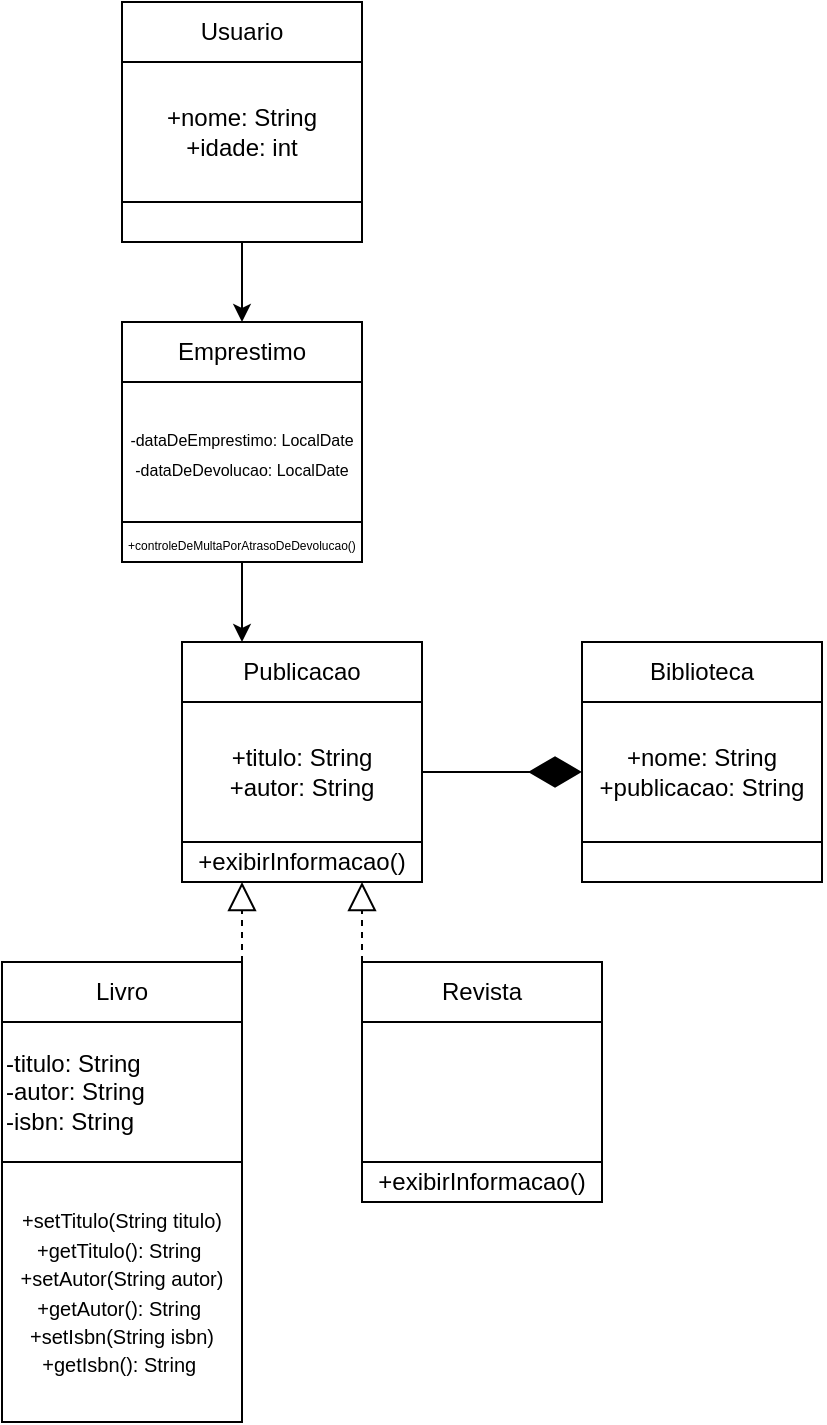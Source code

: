 <mxfile version="28.2.5">
  <diagram name="Página-1" id="rYaQr-xI2JrS_xAo6EkZ">
    <mxGraphModel dx="1396" dy="792" grid="1" gridSize="10" guides="1" tooltips="1" connect="1" arrows="1" fold="1" page="1" pageScale="1" pageWidth="827" pageHeight="1169" math="0" shadow="0">
      <root>
        <mxCell id="0" />
        <mxCell id="1" parent="0" />
        <mxCell id="1uuHPjt_Pnw_KstDfJXk-10" value="" style="rounded=0;whiteSpace=wrap;html=1;" parent="1" vertex="1">
          <mxGeometry x="350" y="480" width="120" height="230" as="geometry" />
        </mxCell>
        <mxCell id="1uuHPjt_Pnw_KstDfJXk-11" value="" style="endArrow=none;html=1;rounded=0;" parent="1" edge="1">
          <mxGeometry width="50" height="50" relative="1" as="geometry">
            <mxPoint x="350" y="510" as="sourcePoint" />
            <mxPoint x="470" y="510" as="targetPoint" />
          </mxGeometry>
        </mxCell>
        <mxCell id="1uuHPjt_Pnw_KstDfJXk-12" value="" style="endArrow=none;html=1;rounded=0;" parent="1" edge="1">
          <mxGeometry width="50" height="50" relative="1" as="geometry">
            <mxPoint x="350" y="580" as="sourcePoint" />
            <mxPoint x="470" y="580" as="targetPoint" />
          </mxGeometry>
        </mxCell>
        <mxCell id="1uuHPjt_Pnw_KstDfJXk-13" value="Livro" style="text;html=1;align=center;verticalAlign=middle;whiteSpace=wrap;rounded=0;" parent="1" vertex="1">
          <mxGeometry x="355" y="480" width="110" height="30" as="geometry" />
        </mxCell>
        <mxCell id="1uuHPjt_Pnw_KstDfJXk-14" value="-titulo: String&lt;div&gt;-autor: String&lt;/div&gt;&lt;div&gt;-isbn: String&lt;/div&gt;" style="text;html=1;align=left;verticalAlign=middle;whiteSpace=wrap;rounded=0;" parent="1" vertex="1">
          <mxGeometry x="350" y="510" width="120" height="70" as="geometry" />
        </mxCell>
        <mxCell id="1uuHPjt_Pnw_KstDfJXk-20" value="&lt;font style=&quot;font-size: 10px;&quot;&gt;+setTitulo(String titulo)&lt;/font&gt;&lt;div&gt;&lt;span style=&quot;font-size: 10px;&quot;&gt;+getTitulo(): String&amp;nbsp;&lt;/span&gt;&lt;/div&gt;&lt;div&gt;&lt;font style=&quot;font-size: 10px;&quot;&gt;+setAutor(String autor)&lt;/font&gt;&lt;div&gt;&lt;span style=&quot;font-size: 10px;&quot;&gt;+getAutor(): String&amp;nbsp;&lt;/span&gt;&lt;/div&gt;&lt;/div&gt;&lt;div&gt;&lt;font style=&quot;font-size: 10px;&quot;&gt;+setIsbn(String isbn)&lt;/font&gt;&lt;div&gt;&lt;span style=&quot;font-size: 10px;&quot;&gt;+getIsbn(): String&amp;nbsp;&lt;/span&gt;&lt;/div&gt;&lt;/div&gt;" style="text;html=1;align=center;verticalAlign=middle;whiteSpace=wrap;rounded=0;" parent="1" vertex="1">
          <mxGeometry x="350" y="580" width="120" height="130" as="geometry" />
        </mxCell>
        <mxCell id="1uuHPjt_Pnw_KstDfJXk-26" value="" style="rounded=0;whiteSpace=wrap;html=1;" parent="1" vertex="1">
          <mxGeometry x="410" y="160" width="120" height="120" as="geometry" />
        </mxCell>
        <mxCell id="1uuHPjt_Pnw_KstDfJXk-27" value="" style="endArrow=none;html=1;rounded=0;" parent="1" edge="1">
          <mxGeometry width="50" height="50" relative="1" as="geometry">
            <mxPoint x="410" y="190" as="sourcePoint" />
            <mxPoint x="530" y="190" as="targetPoint" />
          </mxGeometry>
        </mxCell>
        <mxCell id="1uuHPjt_Pnw_KstDfJXk-28" value="" style="endArrow=none;html=1;rounded=0;" parent="1" edge="1">
          <mxGeometry width="50" height="50" relative="1" as="geometry">
            <mxPoint x="410" y="260" as="sourcePoint" />
            <mxPoint x="530" y="260" as="targetPoint" />
          </mxGeometry>
        </mxCell>
        <mxCell id="1uuHPjt_Pnw_KstDfJXk-29" value="Emprestimo" style="text;html=1;align=center;verticalAlign=middle;whiteSpace=wrap;rounded=0;" parent="1" vertex="1">
          <mxGeometry x="410" y="160" width="120" height="30" as="geometry" />
        </mxCell>
        <mxCell id="1uuHPjt_Pnw_KstDfJXk-31" value="&lt;font style=&quot;font-size: 8px;&quot;&gt;-dataDeEmprestimo: LocalDate&lt;/font&gt;&lt;div&gt;&lt;font style=&quot;font-size: 8px;&quot;&gt;-dataDeDevolucao: LocalDate&lt;/font&gt;&lt;/div&gt;" style="text;html=1;align=center;verticalAlign=middle;whiteSpace=wrap;rounded=0;" parent="1" vertex="1">
          <mxGeometry x="410" y="190" width="120" height="70" as="geometry" />
        </mxCell>
        <mxCell id="1uuHPjt_Pnw_KstDfJXk-32" value="&lt;font style=&quot;font-size: 6px;&quot;&gt;+controleDeMultaPorAtrasoDeDevolucao()&lt;/font&gt;" style="text;html=1;align=center;verticalAlign=middle;whiteSpace=wrap;rounded=0;" parent="1" vertex="1">
          <mxGeometry x="410" y="260" width="120" height="20" as="geometry" />
        </mxCell>
        <mxCell id="1uuHPjt_Pnw_KstDfJXk-33" value="" style="rounded=0;whiteSpace=wrap;html=1;" parent="1" vertex="1">
          <mxGeometry x="440" y="320" width="120" height="120" as="geometry" />
        </mxCell>
        <mxCell id="1uuHPjt_Pnw_KstDfJXk-34" value="" style="endArrow=none;html=1;rounded=0;" parent="1" edge="1">
          <mxGeometry width="50" height="50" relative="1" as="geometry">
            <mxPoint x="440" y="350" as="sourcePoint" />
            <mxPoint x="560" y="350" as="targetPoint" />
          </mxGeometry>
        </mxCell>
        <mxCell id="1uuHPjt_Pnw_KstDfJXk-35" value="" style="endArrow=none;html=1;rounded=0;" parent="1" edge="1">
          <mxGeometry width="50" height="50" relative="1" as="geometry">
            <mxPoint x="440" y="420" as="sourcePoint" />
            <mxPoint x="560" y="420" as="targetPoint" />
          </mxGeometry>
        </mxCell>
        <mxCell id="1uuHPjt_Pnw_KstDfJXk-36" value="Publicacao" style="text;html=1;align=center;verticalAlign=middle;whiteSpace=wrap;rounded=0;" parent="1" vertex="1">
          <mxGeometry x="440" y="320" width="120" height="30" as="geometry" />
        </mxCell>
        <mxCell id="1uuHPjt_Pnw_KstDfJXk-37" value="" style="endArrow=classic;html=1;rounded=0;exitX=0.5;exitY=1;exitDx=0;exitDy=0;entryX=0.25;entryY=0;entryDx=0;entryDy=0;" parent="1" source="1uuHPjt_Pnw_KstDfJXk-32" target="1uuHPjt_Pnw_KstDfJXk-36" edge="1">
          <mxGeometry width="50" height="50" relative="1" as="geometry">
            <mxPoint x="220" y="400" as="sourcePoint" />
            <mxPoint x="270" y="350" as="targetPoint" />
          </mxGeometry>
        </mxCell>
        <mxCell id="1uuHPjt_Pnw_KstDfJXk-38" value="+titulo: String&lt;div&gt;+autor: String&lt;/div&gt;" style="text;html=1;align=center;verticalAlign=middle;whiteSpace=wrap;rounded=0;" parent="1" vertex="1">
          <mxGeometry x="440" y="350" width="120" height="70" as="geometry" />
        </mxCell>
        <mxCell id="1uuHPjt_Pnw_KstDfJXk-39" value="+exibirInformacao()" style="text;html=1;align=center;verticalAlign=middle;whiteSpace=wrap;rounded=0;" parent="1" vertex="1">
          <mxGeometry x="440" y="420" width="120" height="20" as="geometry" />
        </mxCell>
        <mxCell id="1uuHPjt_Pnw_KstDfJXk-40" value="" style="rounded=0;whiteSpace=wrap;html=1;" parent="1" vertex="1">
          <mxGeometry x="410" width="120" height="120" as="geometry" />
        </mxCell>
        <mxCell id="1uuHPjt_Pnw_KstDfJXk-41" value="" style="endArrow=none;html=1;rounded=0;" parent="1" edge="1">
          <mxGeometry width="50" height="50" relative="1" as="geometry">
            <mxPoint x="410" y="30" as="sourcePoint" />
            <mxPoint x="530" y="30" as="targetPoint" />
          </mxGeometry>
        </mxCell>
        <mxCell id="1uuHPjt_Pnw_KstDfJXk-42" value="" style="endArrow=none;html=1;rounded=0;" parent="1" edge="1">
          <mxGeometry width="50" height="50" relative="1" as="geometry">
            <mxPoint x="410" y="100" as="sourcePoint" />
            <mxPoint x="530" y="100" as="targetPoint" />
          </mxGeometry>
        </mxCell>
        <mxCell id="1uuHPjt_Pnw_KstDfJXk-43" value="Usuario" style="text;html=1;align=center;verticalAlign=middle;whiteSpace=wrap;rounded=0;" parent="1" vertex="1">
          <mxGeometry x="410" width="120" height="30" as="geometry" />
        </mxCell>
        <mxCell id="1uuHPjt_Pnw_KstDfJXk-44" value="+nome: String&lt;div&gt;+idade: int&lt;/div&gt;" style="text;html=1;align=center;verticalAlign=middle;whiteSpace=wrap;rounded=0;" parent="1" vertex="1">
          <mxGeometry x="410" y="30" width="120" height="70" as="geometry" />
        </mxCell>
        <mxCell id="1uuHPjt_Pnw_KstDfJXk-46" value="" style="rounded=0;whiteSpace=wrap;html=1;" parent="1" vertex="1">
          <mxGeometry x="530" y="480" width="120" height="120" as="geometry" />
        </mxCell>
        <mxCell id="1uuHPjt_Pnw_KstDfJXk-47" value="" style="endArrow=none;html=1;rounded=0;" parent="1" edge="1">
          <mxGeometry width="50" height="50" relative="1" as="geometry">
            <mxPoint x="530" y="510" as="sourcePoint" />
            <mxPoint x="650" y="510" as="targetPoint" />
          </mxGeometry>
        </mxCell>
        <mxCell id="1uuHPjt_Pnw_KstDfJXk-48" value="" style="endArrow=none;html=1;rounded=0;" parent="1" edge="1">
          <mxGeometry width="50" height="50" relative="1" as="geometry">
            <mxPoint x="530" y="580" as="sourcePoint" />
            <mxPoint x="650" y="580" as="targetPoint" />
          </mxGeometry>
        </mxCell>
        <mxCell id="1uuHPjt_Pnw_KstDfJXk-49" value="Revista" style="text;html=1;align=center;verticalAlign=middle;whiteSpace=wrap;rounded=0;" parent="1" vertex="1">
          <mxGeometry x="530" y="480" width="120" height="30" as="geometry" />
        </mxCell>
        <mxCell id="1uuHPjt_Pnw_KstDfJXk-51" value="+exibirInformacao()" style="text;html=1;align=center;verticalAlign=middle;whiteSpace=wrap;rounded=0;" parent="1" vertex="1">
          <mxGeometry x="530" y="580" width="120" height="20" as="geometry" />
        </mxCell>
        <mxCell id="1uuHPjt_Pnw_KstDfJXk-54" value="" style="endArrow=classic;html=1;rounded=0;entryX=0.5;entryY=0;entryDx=0;entryDy=0;exitX=0.5;exitY=1;exitDx=0;exitDy=0;" parent="1" target="1uuHPjt_Pnw_KstDfJXk-29" edge="1" source="1uuHPjt_Pnw_KstDfJXk-40">
          <mxGeometry width="50" height="50" relative="1" as="geometry">
            <mxPoint x="470" y="130" as="sourcePoint" />
            <mxPoint x="350" y="60" as="targetPoint" />
          </mxGeometry>
        </mxCell>
        <mxCell id="1uuHPjt_Pnw_KstDfJXk-59" value="" style="endArrow=block;dashed=1;endFill=0;endSize=12;html=1;rounded=0;exitX=0;exitY=0;exitDx=0;exitDy=0;entryX=0.75;entryY=1;entryDx=0;entryDy=0;" parent="1" source="1uuHPjt_Pnw_KstDfJXk-49" target="1uuHPjt_Pnw_KstDfJXk-39" edge="1">
          <mxGeometry width="160" relative="1" as="geometry">
            <mxPoint x="420" y="560" as="sourcePoint" />
            <mxPoint x="640" y="500" as="targetPoint" />
          </mxGeometry>
        </mxCell>
        <mxCell id="1uuHPjt_Pnw_KstDfJXk-60" value="" style="endArrow=block;dashed=1;endFill=0;endSize=12;html=1;rounded=0;exitX=1;exitY=0;exitDx=0;exitDy=0;entryX=0.25;entryY=1;entryDx=0;entryDy=0;" parent="1" source="1uuHPjt_Pnw_KstDfJXk-10" target="1uuHPjt_Pnw_KstDfJXk-39" edge="1">
          <mxGeometry width="160" relative="1" as="geometry">
            <mxPoint x="460" y="584" as="sourcePoint" />
            <mxPoint x="539" y="490" as="targetPoint" />
          </mxGeometry>
        </mxCell>
        <mxCell id="1uuHPjt_Pnw_KstDfJXk-61" value="" style="rounded=0;whiteSpace=wrap;html=1;" parent="1" vertex="1">
          <mxGeometry x="640" y="320" width="120" height="120" as="geometry" />
        </mxCell>
        <mxCell id="1uuHPjt_Pnw_KstDfJXk-62" value="" style="endArrow=none;html=1;rounded=0;" parent="1" edge="1">
          <mxGeometry width="50" height="50" relative="1" as="geometry">
            <mxPoint x="640" y="350" as="sourcePoint" />
            <mxPoint x="760" y="350" as="targetPoint" />
          </mxGeometry>
        </mxCell>
        <mxCell id="1uuHPjt_Pnw_KstDfJXk-63" value="" style="endArrow=none;html=1;rounded=0;" parent="1" edge="1">
          <mxGeometry width="50" height="50" relative="1" as="geometry">
            <mxPoint x="640" y="420" as="sourcePoint" />
            <mxPoint x="760" y="420" as="targetPoint" />
          </mxGeometry>
        </mxCell>
        <mxCell id="1uuHPjt_Pnw_KstDfJXk-64" value="Biblioteca" style="text;html=1;align=center;verticalAlign=middle;whiteSpace=wrap;rounded=0;" parent="1" vertex="1">
          <mxGeometry x="640" y="320" width="120" height="30" as="geometry" />
        </mxCell>
        <mxCell id="1uuHPjt_Pnw_KstDfJXk-65" value="+nome: String&lt;div&gt;+publicacao: String&lt;/div&gt;" style="text;html=1;align=center;verticalAlign=middle;whiteSpace=wrap;rounded=0;" parent="1" vertex="1">
          <mxGeometry x="640" y="350" width="120" height="70" as="geometry" />
        </mxCell>
        <mxCell id="1uuHPjt_Pnw_KstDfJXk-67" value="" style="endArrow=diamondThin;endFill=1;endSize=24;html=1;rounded=0;exitX=1;exitY=0.5;exitDx=0;exitDy=0;entryX=0;entryY=0.5;entryDx=0;entryDy=0;" parent="1" source="1uuHPjt_Pnw_KstDfJXk-38" target="1uuHPjt_Pnw_KstDfJXk-65" edge="1">
          <mxGeometry width="160" relative="1" as="geometry">
            <mxPoint x="480" y="400" as="sourcePoint" />
            <mxPoint x="640" y="400" as="targetPoint" />
          </mxGeometry>
        </mxCell>
      </root>
    </mxGraphModel>
  </diagram>
</mxfile>
